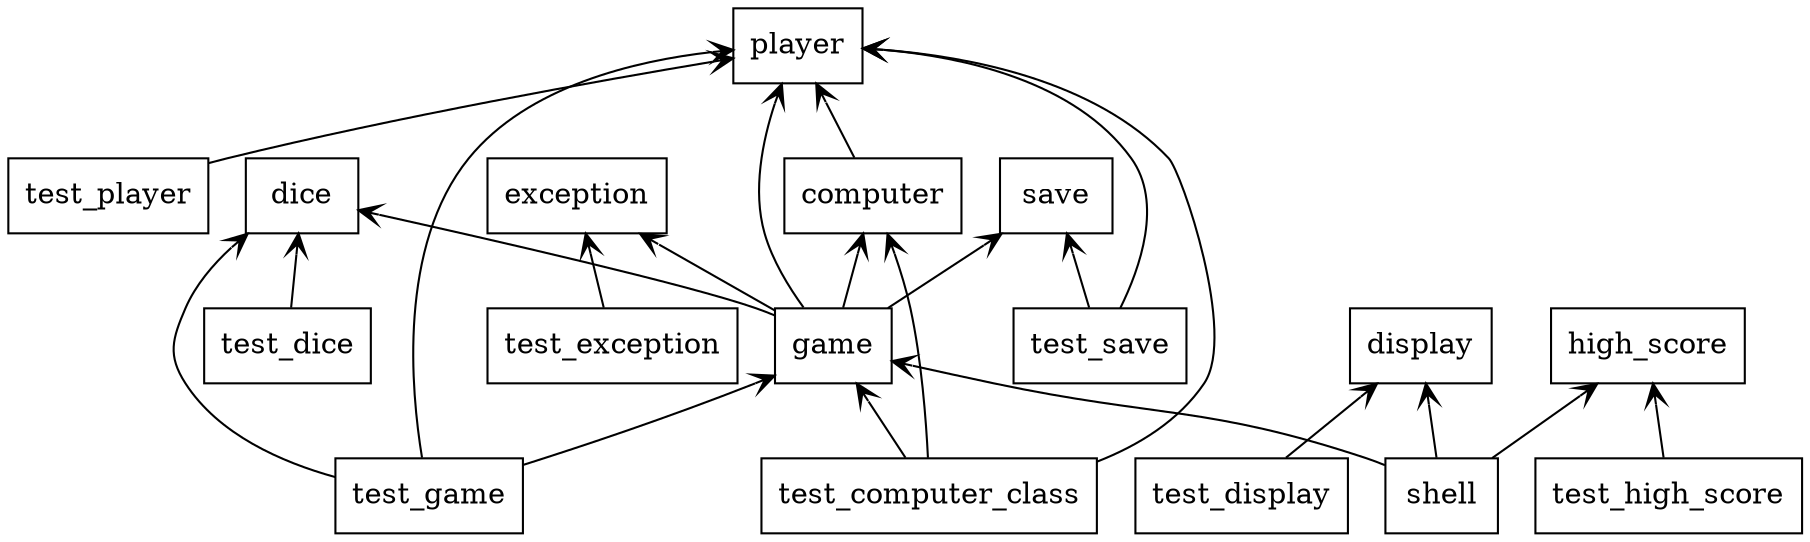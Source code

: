 digraph "packages" {
rankdir=BT
charset="utf-8"
"computer" [color="black", label=<computer>, shape="box", style="solid"];
"dice" [color="black", label=<dice>, shape="box", style="solid"];
"display" [color="black", label=<display>, shape="box", style="solid"];
"exception" [color="black", label=<exception>, shape="box", style="solid"];
"game" [color="black", label=<game>, shape="box", style="solid"];
"high_score" [color="black", label=<high_score>, shape="box", style="solid"];
"player" [color="black", label=<player>, shape="box", style="solid"];
"save" [color="black", label=<save>, shape="box", style="solid"];
"shell" [color="black", label=<shell>, shape="box", style="solid"];
"test_computer_class" [color="black", label=<test_computer_class>, shape="box", style="solid"];
"test_dice" [color="black", label=<test_dice>, shape="box", style="solid"];
"test_display" [color="black", label=<test_display>, shape="box", style="solid"];
"test_exception" [color="black", label=<test_exception>, shape="box", style="solid"];
"test_game" [color="black", label=<test_game>, shape="box", style="solid"];
"test_high_score" [color="black", label=<test_high_score>, shape="box", style="solid"];
"test_player" [color="black", label=<test_player>, shape="box", style="solid"];
"test_save" [color="black", label=<test_save>, shape="box", style="solid"];
"computer" -> "player" [arrowhead="open", arrowtail="none"];
"game" -> "computer" [arrowhead="open", arrowtail="none"];
"game" -> "dice" [arrowhead="open", arrowtail="none"];
"game" -> "exception" [arrowhead="open", arrowtail="none"];
"game" -> "player" [arrowhead="open", arrowtail="none"];
"game" -> "save" [arrowhead="open", arrowtail="none"];
"shell" -> "display" [arrowhead="open", arrowtail="none"];
"shell" -> "game" [arrowhead="open", arrowtail="none"];
"shell" -> "high_score" [arrowhead="open", arrowtail="none"];
"test_computer_class" -> "computer" [arrowhead="open", arrowtail="none"];
"test_computer_class" -> "game" [arrowhead="open", arrowtail="none"];
"test_computer_class" -> "player" [arrowhead="open", arrowtail="none"];
"test_dice" -> "dice" [arrowhead="open", arrowtail="none"];
"test_display" -> "display" [arrowhead="open", arrowtail="none"];
"test_exception" -> "exception" [arrowhead="open", arrowtail="none"];
"test_game" -> "dice" [arrowhead="open", arrowtail="none"];
"test_game" -> "game" [arrowhead="open", arrowtail="none"];
"test_game" -> "player" [arrowhead="open", arrowtail="none"];
"test_high_score" -> "high_score" [arrowhead="open", arrowtail="none"];
"test_player" -> "player" [arrowhead="open", arrowtail="none"];
"test_save" -> "player" [arrowhead="open", arrowtail="none"];
"test_save" -> "save" [arrowhead="open", arrowtail="none"];
}
